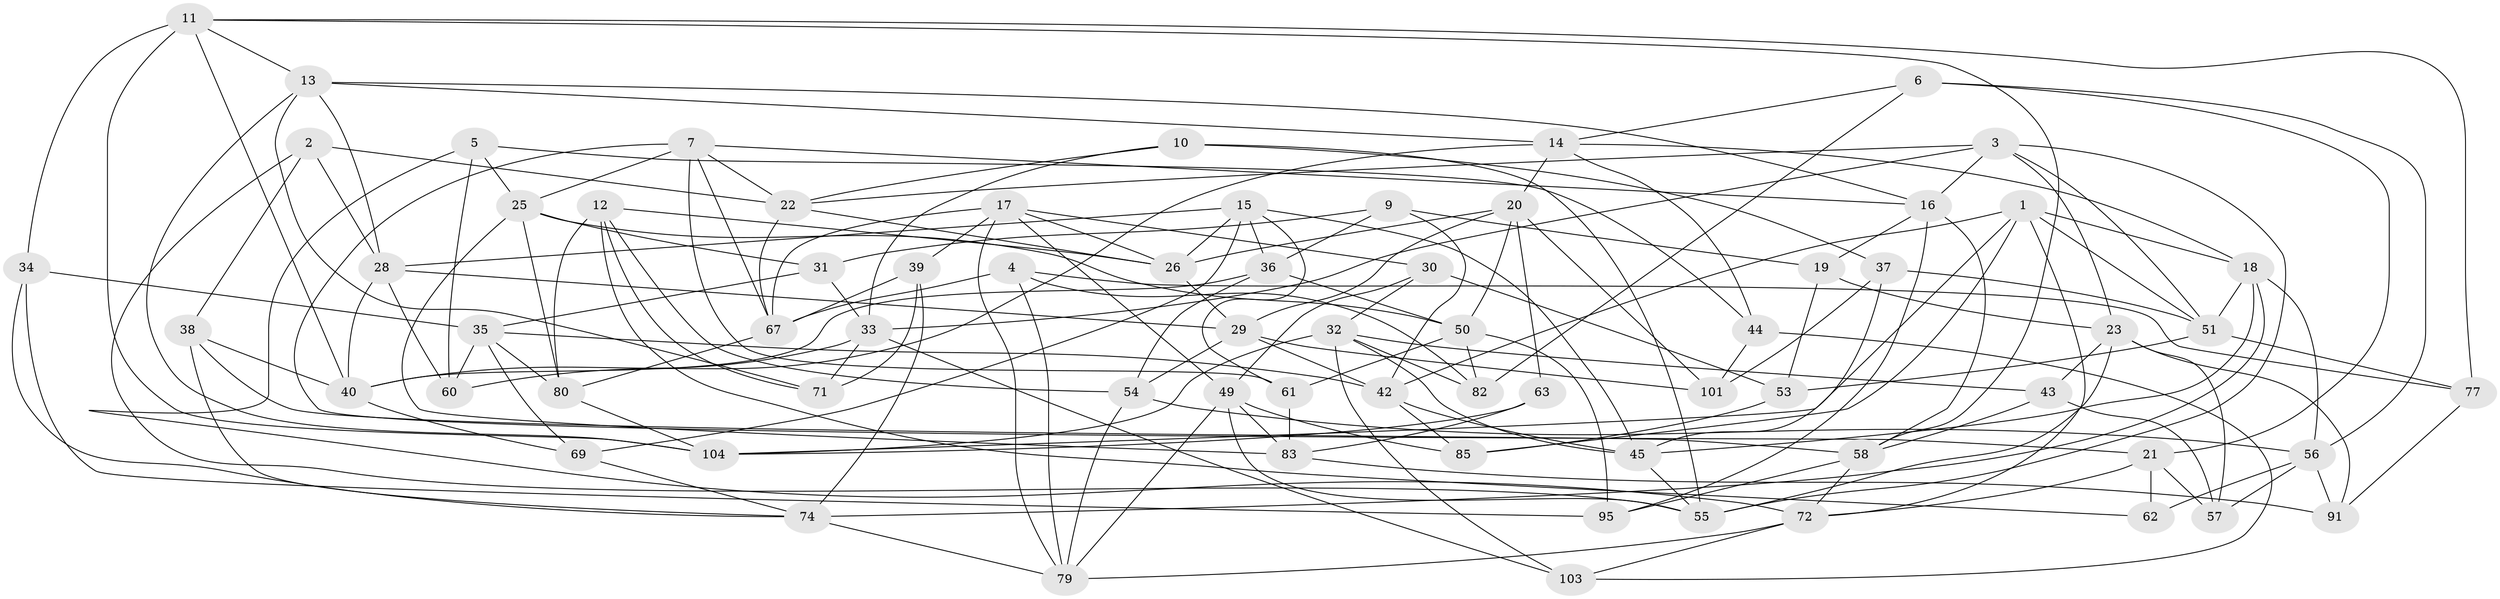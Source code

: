 // original degree distribution, {4: 1.0}
// Generated by graph-tools (version 1.1) at 2025/42/03/06/25 10:42:22]
// undirected, 70 vertices, 176 edges
graph export_dot {
graph [start="1"]
  node [color=gray90,style=filled];
  1 [super="+46"];
  2;
  3 [super="+8"];
  4;
  5;
  6;
  7 [super="+27"];
  9;
  10;
  11 [super="+89"];
  12 [super="+76"];
  13 [super="+78"];
  14 [super="+84"];
  15 [super="+47"];
  16 [super="+81"];
  17 [super="+66"];
  18 [super="+65"];
  19;
  20 [super="+48"];
  21 [super="+24"];
  22 [super="+107"];
  23 [super="+75"];
  25 [super="+64"];
  26 [super="+87"];
  28 [super="+99"];
  29 [super="+59"];
  30;
  31;
  32 [super="+73"];
  33 [super="+109"];
  34;
  35 [super="+52"];
  36 [super="+41"];
  37;
  38;
  39;
  40 [super="+92"];
  42 [super="+70"];
  43;
  44;
  45 [super="+108"];
  49 [super="+88"];
  50 [super="+97"];
  51 [super="+106"];
  53;
  54 [super="+86"];
  55 [super="+102"];
  56 [super="+96"];
  57;
  58 [super="+98"];
  60;
  61;
  62;
  63;
  67 [super="+68"];
  69;
  71;
  72 [super="+110"];
  74 [super="+100"];
  77;
  79 [super="+93"];
  80 [super="+94"];
  82;
  83 [super="+90"];
  85;
  91;
  95;
  101;
  103;
  104 [super="+105"];
  1 -- 18;
  1 -- 51;
  1 -- 104;
  1 -- 72;
  1 -- 42;
  1 -- 85;
  2 -- 38;
  2 -- 55;
  2 -- 28;
  2 -- 22;
  3 -- 16;
  3 -- 51;
  3 -- 33;
  3 -- 23;
  3 -- 22;
  3 -- 55;
  4 -- 77;
  4 -- 82;
  4 -- 67;
  4 -- 79;
  5 -- 60;
  5 -- 25;
  5 -- 44;
  5 -- 72;
  6 -- 21;
  6 -- 82;
  6 -- 56;
  6 -- 14;
  7 -- 25;
  7 -- 67;
  7 -- 16;
  7 -- 61;
  7 -- 22;
  7 -- 21;
  9 -- 19;
  9 -- 31;
  9 -- 42;
  9 -- 36;
  10 -- 37;
  10 -- 22;
  10 -- 33;
  10 -- 55;
  11 -- 34;
  11 -- 58;
  11 -- 77;
  11 -- 104;
  11 -- 40;
  11 -- 13;
  12 -- 62;
  12 -- 54;
  12 -- 26;
  12 -- 80 [weight=2];
  12 -- 71;
  13 -- 28;
  13 -- 16;
  13 -- 14;
  13 -- 104;
  13 -- 71;
  14 -- 44;
  14 -- 18;
  14 -- 20;
  14 -- 60;
  15 -- 61;
  15 -- 28;
  15 -- 26;
  15 -- 69;
  15 -- 36;
  15 -- 45;
  16 -- 19;
  16 -- 58;
  16 -- 95;
  17 -- 39;
  17 -- 30;
  17 -- 79;
  17 -- 49;
  17 -- 26;
  17 -- 67;
  18 -- 74;
  18 -- 51;
  18 -- 45;
  18 -- 56;
  19 -- 23;
  19 -- 53;
  20 -- 26;
  20 -- 101;
  20 -- 63;
  20 -- 29;
  20 -- 50;
  21 -- 57;
  21 -- 62 [weight=2];
  21 -- 72;
  22 -- 26;
  22 -- 67;
  23 -- 57;
  23 -- 91;
  23 -- 43;
  23 -- 55;
  25 -- 31;
  25 -- 50;
  25 -- 83;
  25 -- 80;
  26 -- 29;
  28 -- 60;
  28 -- 29;
  28 -- 40;
  29 -- 101;
  29 -- 54;
  29 -- 42;
  30 -- 53;
  30 -- 49;
  30 -- 32;
  31 -- 33;
  31 -- 35;
  32 -- 82;
  32 -- 103;
  32 -- 45;
  32 -- 43;
  32 -- 104;
  33 -- 103;
  33 -- 40;
  33 -- 71;
  34 -- 95;
  34 -- 35;
  34 -- 74;
  35 -- 69;
  35 -- 60;
  35 -- 80;
  35 -- 42;
  36 -- 50;
  36 -- 54 [weight=2];
  36 -- 40;
  37 -- 101;
  37 -- 45;
  37 -- 51;
  38 -- 58;
  38 -- 40;
  38 -- 74;
  39 -- 71;
  39 -- 74;
  39 -- 67;
  40 -- 69;
  42 -- 85;
  42 -- 45;
  43 -- 58;
  43 -- 57;
  44 -- 101;
  44 -- 103;
  45 -- 55;
  49 -- 55;
  49 -- 83;
  49 -- 85;
  49 -- 79;
  50 -- 95;
  50 -- 82;
  50 -- 61;
  51 -- 53;
  51 -- 77;
  53 -- 85;
  54 -- 56;
  54 -- 79;
  56 -- 62;
  56 -- 57;
  56 -- 91;
  58 -- 95;
  58 -- 72;
  61 -- 83;
  63 -- 104;
  63 -- 83 [weight=2];
  67 -- 80;
  69 -- 74;
  72 -- 79;
  72 -- 103;
  74 -- 79;
  77 -- 91;
  80 -- 104;
  83 -- 91;
}

